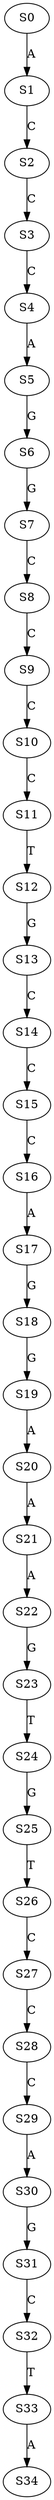 strict digraph  {
	S0 -> S1 [ label = A ];
	S1 -> S2 [ label = C ];
	S2 -> S3 [ label = C ];
	S3 -> S4 [ label = C ];
	S4 -> S5 [ label = A ];
	S5 -> S6 [ label = G ];
	S6 -> S7 [ label = G ];
	S7 -> S8 [ label = C ];
	S8 -> S9 [ label = C ];
	S9 -> S10 [ label = C ];
	S10 -> S11 [ label = C ];
	S11 -> S12 [ label = T ];
	S12 -> S13 [ label = G ];
	S13 -> S14 [ label = C ];
	S14 -> S15 [ label = C ];
	S15 -> S16 [ label = C ];
	S16 -> S17 [ label = A ];
	S17 -> S18 [ label = G ];
	S18 -> S19 [ label = G ];
	S19 -> S20 [ label = A ];
	S20 -> S21 [ label = A ];
	S21 -> S22 [ label = A ];
	S22 -> S23 [ label = G ];
	S23 -> S24 [ label = T ];
	S24 -> S25 [ label = G ];
	S25 -> S26 [ label = T ];
	S26 -> S27 [ label = C ];
	S27 -> S28 [ label = C ];
	S28 -> S29 [ label = C ];
	S29 -> S30 [ label = A ];
	S30 -> S31 [ label = G ];
	S31 -> S32 [ label = C ];
	S32 -> S33 [ label = T ];
	S33 -> S34 [ label = A ];
}
